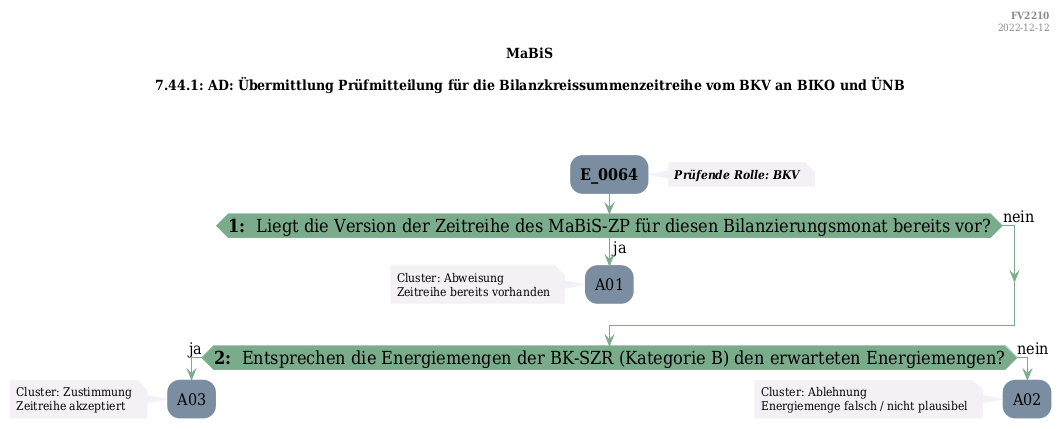 @startuml
skinparam Shadowing false
skinparam NoteBorderColor #f3f1f6
skinparam NoteBackgroundColor #f3f1f6
skinparam NoteFontSize 12
skinparam ActivityBorderColor none
skinparam ActivityBackgroundColor #7a8da1
skinparam ActivityFontSize 16
skinparam ArrowColor #7aab8a
skinparam ArrowFontSize 16
skinparam ActivityDiamondBackgroundColor #7aab8a
skinparam ActivityDiamondBorderColor #7aab8a
skinparam ActivityDiamondFontSize 18
skinparam defaultFontName DejaVu Serif Condensed
skinparam ActivityEndColor #669580

header
<b>FV2210
2022-12-12
endheader

title
MaBiS

7.44.1: AD: Übermittlung Prüfmitteilung für die Bilanzkreissummenzeitreihe vom BKV an BIKO und ÜNB



end title
:<b>E_0064</b>;
note right
<b><i>Prüfende Rolle: BKV
end note

if (<b>1: </b> Liegt die Version der Zeitreihe des MaBiS-ZP für diesen Bilanzierungsmonat bereits vor?) then (ja)
    :A01;
    note left
        Cluster: Abweisung
        Zeitreihe bereits vorhanden
    endnote
    kill;
else (nein)
endif
if (<b>2: </b> Entsprechen die Energiemengen der BK-SZR (Kategorie B&#41; den erwarteten Energiemengen?) then (ja)
    :A03;
    note left
        Cluster: Zustimmung
        Zeitreihe akzeptiert
    endnote
    kill;
else (nein)
    :A02;
    note left
        Cluster: Ablehnung
        Energiemenge falsch / nicht plausibel
    endnote
    kill;
endif

@enduml
